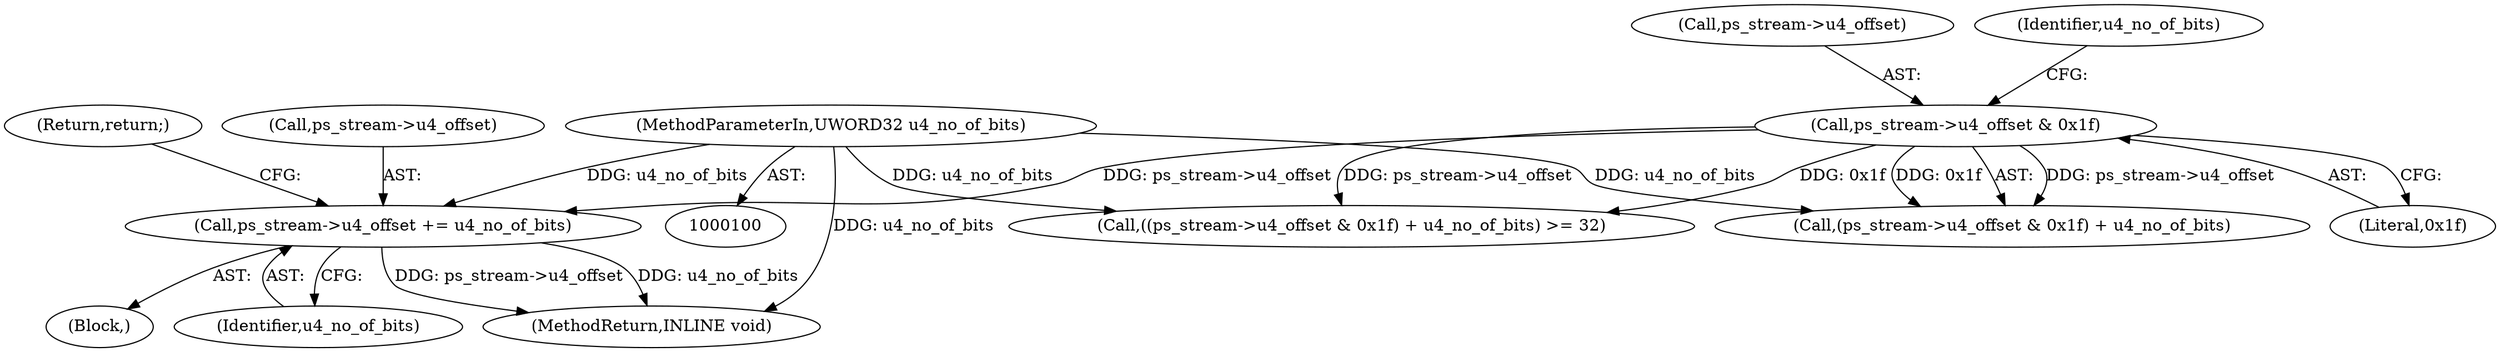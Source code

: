 digraph "0_Android_d1c775d1d8d2ed117d1e026719b7f9f089716597@pointer" {
"1000147" [label="(Call,ps_stream->u4_offset += u4_no_of_bits)"];
"1000102" [label="(MethodParameterIn,UWORD32 u4_no_of_bits)"];
"1000127" [label="(Call,ps_stream->u4_offset & 0x1f)"];
"1000151" [label="(Identifier,u4_no_of_bits)"];
"1000122" [label="(Block,)"];
"1000126" [label="(Call,(ps_stream->u4_offset & 0x1f) + u4_no_of_bits)"];
"1000131" [label="(Literal,0x1f)"];
"1000153" [label="(MethodReturn,INLINE void)"];
"1000125" [label="(Call,((ps_stream->u4_offset & 0x1f) + u4_no_of_bits) >= 32)"];
"1000127" [label="(Call,ps_stream->u4_offset & 0x1f)"];
"1000102" [label="(MethodParameterIn,UWORD32 u4_no_of_bits)"];
"1000148" [label="(Call,ps_stream->u4_offset)"];
"1000147" [label="(Call,ps_stream->u4_offset += u4_no_of_bits)"];
"1000128" [label="(Call,ps_stream->u4_offset)"];
"1000132" [label="(Identifier,u4_no_of_bits)"];
"1000152" [label="(Return,return;)"];
"1000147" -> "1000122"  [label="AST: "];
"1000147" -> "1000151"  [label="CFG: "];
"1000148" -> "1000147"  [label="AST: "];
"1000151" -> "1000147"  [label="AST: "];
"1000152" -> "1000147"  [label="CFG: "];
"1000147" -> "1000153"  [label="DDG: ps_stream->u4_offset"];
"1000147" -> "1000153"  [label="DDG: u4_no_of_bits"];
"1000102" -> "1000147"  [label="DDG: u4_no_of_bits"];
"1000127" -> "1000147"  [label="DDG: ps_stream->u4_offset"];
"1000102" -> "1000100"  [label="AST: "];
"1000102" -> "1000153"  [label="DDG: u4_no_of_bits"];
"1000102" -> "1000125"  [label="DDG: u4_no_of_bits"];
"1000102" -> "1000126"  [label="DDG: u4_no_of_bits"];
"1000127" -> "1000126"  [label="AST: "];
"1000127" -> "1000131"  [label="CFG: "];
"1000128" -> "1000127"  [label="AST: "];
"1000131" -> "1000127"  [label="AST: "];
"1000132" -> "1000127"  [label="CFG: "];
"1000127" -> "1000125"  [label="DDG: ps_stream->u4_offset"];
"1000127" -> "1000125"  [label="DDG: 0x1f"];
"1000127" -> "1000126"  [label="DDG: ps_stream->u4_offset"];
"1000127" -> "1000126"  [label="DDG: 0x1f"];
}
